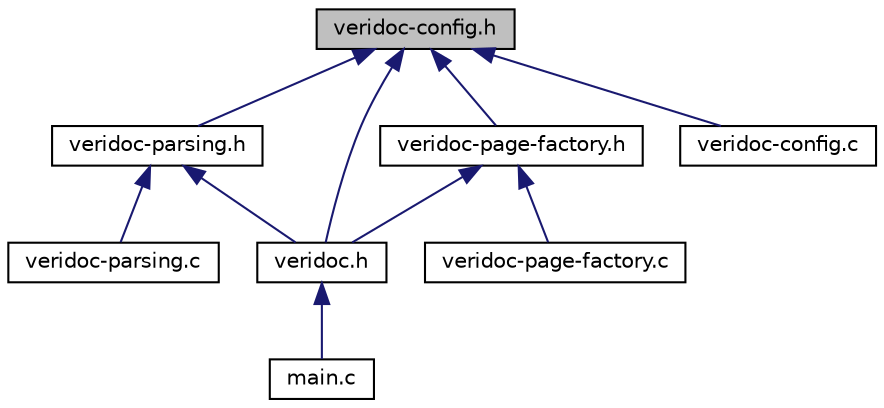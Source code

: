 digraph "veridoc-config.h"
{
 // INTERACTIVE_SVG=YES
 // LATEX_PDF_SIZE
  edge [fontname="Helvetica",fontsize="10",labelfontname="Helvetica",labelfontsize="10"];
  node [fontname="Helvetica",fontsize="10",shape=record];
  Node1 [label="veridoc-config.h",height=0.2,width=0.4,color="black", fillcolor="grey75", style="filled", fontcolor="black",tooltip="Contains data structures and functions for parsing veridoc configs."];
  Node1 -> Node2 [dir="back",color="midnightblue",fontsize="10",style="solid",fontname="Helvetica"];
  Node2 [label="veridoc.h",height=0.2,width=0.4,color="black", fillcolor="white", style="filled",URL="$veridoc_8h.html",tooltip=" "];
  Node2 -> Node3 [dir="back",color="midnightblue",fontsize="10",style="solid",fontname="Helvetica"];
  Node3 [label="main.c",height=0.2,width=0.4,color="black", fillcolor="white", style="filled",URL="$main_8c.html",tooltip="Contains the main entry point of the program."];
  Node1 -> Node4 [dir="back",color="midnightblue",fontsize="10",style="solid",fontname="Helvetica"];
  Node4 [label="veridoc-parsing.h",height=0.2,width=0.4,color="black", fillcolor="white", style="filled",URL="$veridoc-parsing_8h.html",tooltip="Contains data structures and functions for parsing verilog files."];
  Node4 -> Node2 [dir="back",color="midnightblue",fontsize="10",style="solid",fontname="Helvetica"];
  Node4 -> Node5 [dir="back",color="midnightblue",fontsize="10",style="solid",fontname="Helvetica"];
  Node5 [label="veridoc-parsing.c",height=0.2,width=0.4,color="black", fillcolor="white", style="filled",URL="$veridoc-parsing_8c.html",tooltip="Contains data structures and functions for parsing verilog files."];
  Node1 -> Node6 [dir="back",color="midnightblue",fontsize="10",style="solid",fontname="Helvetica"];
  Node6 [label="veridoc-page-factory.h",height=0.2,width=0.4,color="black", fillcolor="white", style="filled",URL="$veridoc-page-factory_8h.html",tooltip="Declares functions and structures responsible for building the documentation pages."];
  Node6 -> Node2 [dir="back",color="midnightblue",fontsize="10",style="solid",fontname="Helvetica"];
  Node6 -> Node7 [dir="back",color="midnightblue",fontsize="10",style="solid",fontname="Helvetica"];
  Node7 [label="veridoc-page-factory.c",height=0.2,width=0.4,color="black", fillcolor="white", style="filled",URL="$veridoc-page-factory_8c.html",tooltip="Defines functions and structures responsible for building the documentation pages."];
  Node1 -> Node8 [dir="back",color="midnightblue",fontsize="10",style="solid",fontname="Helvetica"];
  Node8 [label="veridoc-config.c",height=0.2,width=0.4,color="black", fillcolor="white", style="filled",URL="$veridoc-config_8c.html",tooltip="Contains data structures and functions for parsing veridoc configs."];
}
